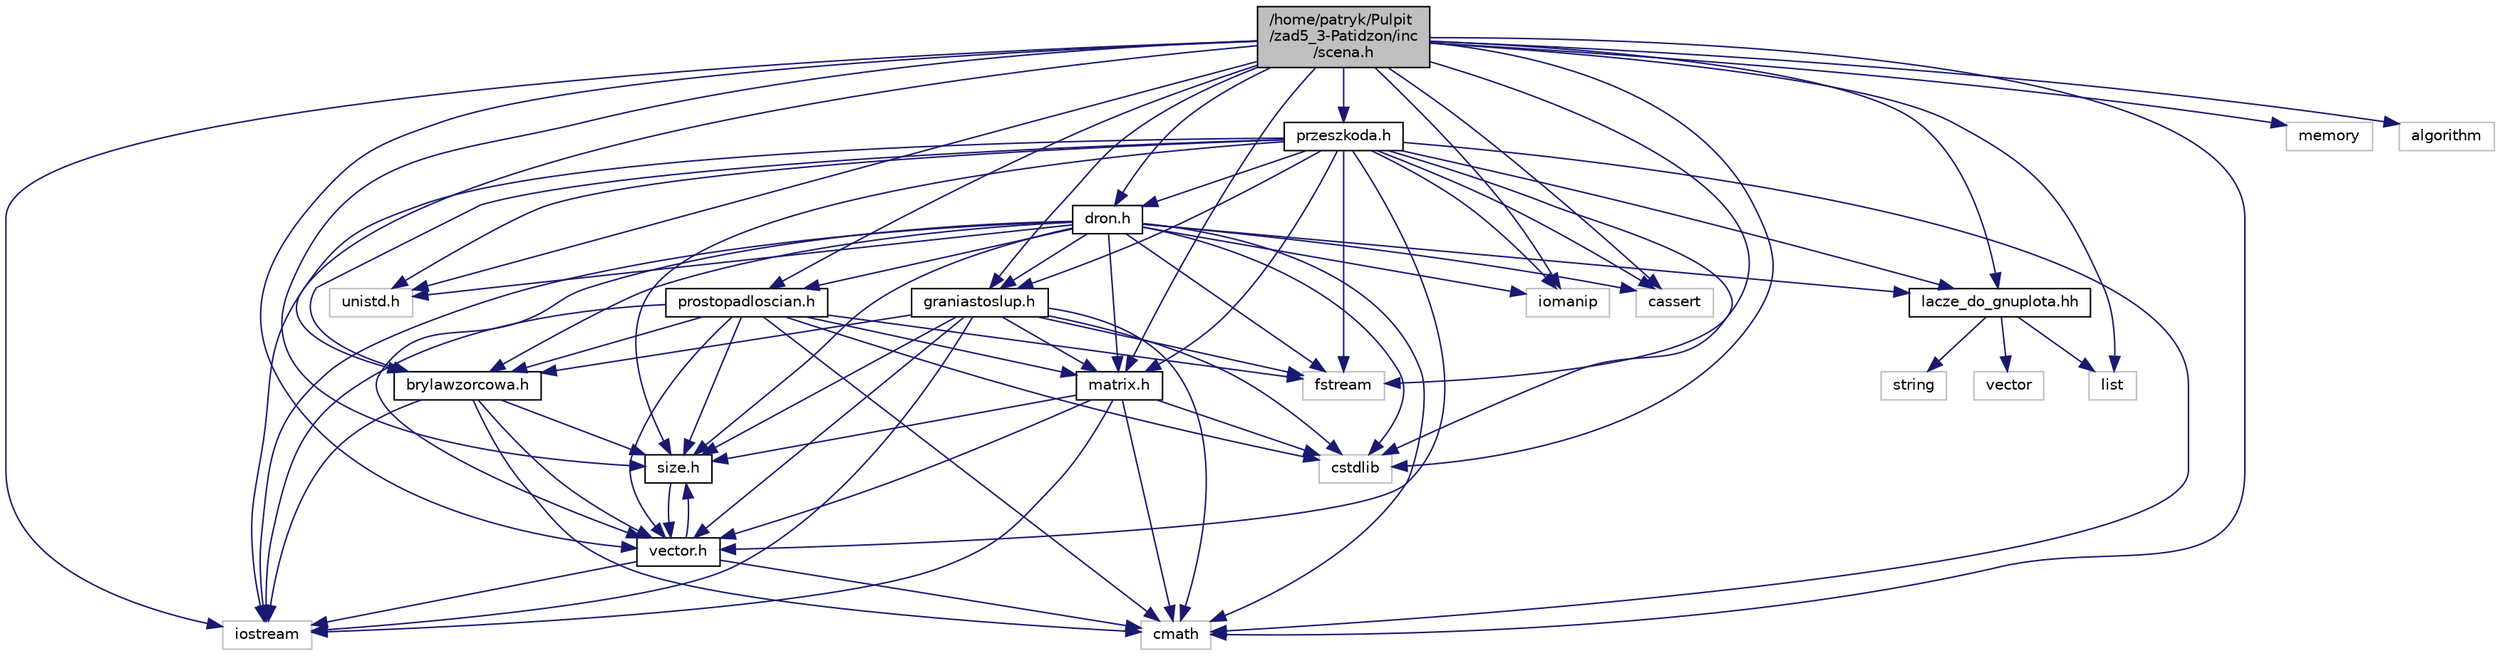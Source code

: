 digraph "/home/patryk/Pulpit/zad5_3-Patidzon/inc/scena.h"
{
 // LATEX_PDF_SIZE
  edge [fontname="Helvetica",fontsize="10",labelfontname="Helvetica",labelfontsize="10"];
  node [fontname="Helvetica",fontsize="10",shape=record];
  Node1 [label="/home/patryk/Pulpit\l/zad5_3-Patidzon/inc\l/scena.h",height=0.2,width=0.4,color="black", fillcolor="grey75", style="filled", fontcolor="black",tooltip="plik zawiera klase przeszkoda"];
  Node1 -> Node2 [color="midnightblue",fontsize="10",style="solid"];
  Node2 [label="iostream",height=0.2,width=0.4,color="grey75", fillcolor="white", style="filled",tooltip=" "];
  Node1 -> Node3 [color="midnightblue",fontsize="10",style="solid"];
  Node3 [label="fstream",height=0.2,width=0.4,color="grey75", fillcolor="white", style="filled",tooltip=" "];
  Node1 -> Node4 [color="midnightblue",fontsize="10",style="solid"];
  Node4 [label="iomanip",height=0.2,width=0.4,color="grey75", fillcolor="white", style="filled",tooltip=" "];
  Node1 -> Node5 [color="midnightblue",fontsize="10",style="solid"];
  Node5 [label="cmath",height=0.2,width=0.4,color="grey75", fillcolor="white", style="filled",tooltip=" "];
  Node1 -> Node6 [color="midnightblue",fontsize="10",style="solid"];
  Node6 [label="cassert",height=0.2,width=0.4,color="grey75", fillcolor="white", style="filled",tooltip=" "];
  Node1 -> Node7 [color="midnightblue",fontsize="10",style="solid"];
  Node7 [label="unistd.h",height=0.2,width=0.4,color="grey75", fillcolor="white", style="filled",tooltip=" "];
  Node1 -> Node8 [color="midnightblue",fontsize="10",style="solid"];
  Node8 [label="lacze_do_gnuplota.hh",height=0.2,width=0.4,color="black", fillcolor="white", style="filled",URL="$lacze__do__gnuplota_8hh.html",tooltip=" "];
  Node8 -> Node9 [color="midnightblue",fontsize="10",style="solid"];
  Node9 [label="string",height=0.2,width=0.4,color="grey75", fillcolor="white", style="filled",tooltip=" "];
  Node8 -> Node10 [color="midnightblue",fontsize="10",style="solid"];
  Node10 [label="list",height=0.2,width=0.4,color="grey75", fillcolor="white", style="filled",tooltip=" "];
  Node8 -> Node11 [color="midnightblue",fontsize="10",style="solid"];
  Node11 [label="vector",height=0.2,width=0.4,color="grey75", fillcolor="white", style="filled",tooltip=" "];
  Node1 -> Node12 [color="midnightblue",fontsize="10",style="solid"];
  Node12 [label="size.h",height=0.2,width=0.4,color="black", fillcolor="white", style="filled",URL="$size_8h.html",tooltip=" "];
  Node12 -> Node13 [color="midnightblue",fontsize="10",style="solid"];
  Node13 [label="vector.h",height=0.2,width=0.4,color="black", fillcolor="white", style="filled",URL="$vector_8h.html",tooltip="Ten plik zawiera definicje szablonu Wektor<>"];
  Node13 -> Node2 [color="midnightblue",fontsize="10",style="solid"];
  Node13 -> Node5 [color="midnightblue",fontsize="10",style="solid"];
  Node13 -> Node12 [color="midnightblue",fontsize="10",style="solid"];
  Node1 -> Node14 [color="midnightblue",fontsize="10",style="solid"];
  Node14 [label="dron.h",height=0.2,width=0.4,color="black", fillcolor="white", style="filled",URL="$dron_8h.html",tooltip="plik zawiera klase dron"];
  Node14 -> Node2 [color="midnightblue",fontsize="10",style="solid"];
  Node14 -> Node5 [color="midnightblue",fontsize="10",style="solid"];
  Node14 -> Node12 [color="midnightblue",fontsize="10",style="solid"];
  Node14 -> Node15 [color="midnightblue",fontsize="10",style="solid"];
  Node15 [label="brylawzorcowa.h",height=0.2,width=0.4,color="black", fillcolor="white", style="filled",URL="$brylawzorcowa_8h.html",tooltip="plik zawiera definicje klasy brylawzorcowa"];
  Node15 -> Node2 [color="midnightblue",fontsize="10",style="solid"];
  Node15 -> Node5 [color="midnightblue",fontsize="10",style="solid"];
  Node15 -> Node12 [color="midnightblue",fontsize="10",style="solid"];
  Node15 -> Node13 [color="midnightblue",fontsize="10",style="solid"];
  Node14 -> Node13 [color="midnightblue",fontsize="10",style="solid"];
  Node14 -> Node16 [color="midnightblue",fontsize="10",style="solid"];
  Node16 [label="prostopadloscian.h",height=0.2,width=0.4,color="black", fillcolor="white", style="filled",URL="$prostopadloscian_8h.html",tooltip="plik zawiera klase prostopadloscian"];
  Node16 -> Node2 [color="midnightblue",fontsize="10",style="solid"];
  Node16 -> Node5 [color="midnightblue",fontsize="10",style="solid"];
  Node16 -> Node17 [color="midnightblue",fontsize="10",style="solid"];
  Node17 [label="cstdlib",height=0.2,width=0.4,color="grey75", fillcolor="white", style="filled",tooltip=" "];
  Node16 -> Node12 [color="midnightblue",fontsize="10",style="solid"];
  Node16 -> Node15 [color="midnightblue",fontsize="10",style="solid"];
  Node16 -> Node13 [color="midnightblue",fontsize="10",style="solid"];
  Node16 -> Node18 [color="midnightblue",fontsize="10",style="solid"];
  Node18 [label="matrix.h",height=0.2,width=0.4,color="black", fillcolor="white", style="filled",URL="$matrix_8h.html",tooltip="plik zawiera definicje szablonu klasy Macierz<>"];
  Node18 -> Node13 [color="midnightblue",fontsize="10",style="solid"];
  Node18 -> Node2 [color="midnightblue",fontsize="10",style="solid"];
  Node18 -> Node17 [color="midnightblue",fontsize="10",style="solid"];
  Node18 -> Node5 [color="midnightblue",fontsize="10",style="solid"];
  Node18 -> Node12 [color="midnightblue",fontsize="10",style="solid"];
  Node16 -> Node3 [color="midnightblue",fontsize="10",style="solid"];
  Node14 -> Node19 [color="midnightblue",fontsize="10",style="solid"];
  Node19 [label="graniastoslup.h",height=0.2,width=0.4,color="black", fillcolor="white", style="filled",URL="$graniastoslup_8h.html",tooltip="plik zawiera klase graniastoslup"];
  Node19 -> Node2 [color="midnightblue",fontsize="10",style="solid"];
  Node19 -> Node5 [color="midnightblue",fontsize="10",style="solid"];
  Node19 -> Node17 [color="midnightblue",fontsize="10",style="solid"];
  Node19 -> Node12 [color="midnightblue",fontsize="10",style="solid"];
  Node19 -> Node15 [color="midnightblue",fontsize="10",style="solid"];
  Node19 -> Node13 [color="midnightblue",fontsize="10",style="solid"];
  Node19 -> Node18 [color="midnightblue",fontsize="10",style="solid"];
  Node19 -> Node3 [color="midnightblue",fontsize="10",style="solid"];
  Node14 -> Node17 [color="midnightblue",fontsize="10",style="solid"];
  Node14 -> Node18 [color="midnightblue",fontsize="10",style="solid"];
  Node14 -> Node3 [color="midnightblue",fontsize="10",style="solid"];
  Node14 -> Node6 [color="midnightblue",fontsize="10",style="solid"];
  Node14 -> Node7 [color="midnightblue",fontsize="10",style="solid"];
  Node14 -> Node4 [color="midnightblue",fontsize="10",style="solid"];
  Node14 -> Node8 [color="midnightblue",fontsize="10",style="solid"];
  Node1 -> Node15 [color="midnightblue",fontsize="10",style="solid"];
  Node1 -> Node13 [color="midnightblue",fontsize="10",style="solid"];
  Node1 -> Node16 [color="midnightblue",fontsize="10",style="solid"];
  Node1 -> Node19 [color="midnightblue",fontsize="10",style="solid"];
  Node1 -> Node18 [color="midnightblue",fontsize="10",style="solid"];
  Node1 -> Node17 [color="midnightblue",fontsize="10",style="solid"];
  Node1 -> Node20 [color="midnightblue",fontsize="10",style="solid"];
  Node20 [label="przeszkoda.h",height=0.2,width=0.4,color="black", fillcolor="white", style="filled",URL="$przeszkoda_8h.html",tooltip=" "];
  Node20 -> Node2 [color="midnightblue",fontsize="10",style="solid"];
  Node20 -> Node3 [color="midnightblue",fontsize="10",style="solid"];
  Node20 -> Node4 [color="midnightblue",fontsize="10",style="solid"];
  Node20 -> Node5 [color="midnightblue",fontsize="10",style="solid"];
  Node20 -> Node6 [color="midnightblue",fontsize="10",style="solid"];
  Node20 -> Node7 [color="midnightblue",fontsize="10",style="solid"];
  Node20 -> Node8 [color="midnightblue",fontsize="10",style="solid"];
  Node20 -> Node12 [color="midnightblue",fontsize="10",style="solid"];
  Node20 -> Node14 [color="midnightblue",fontsize="10",style="solid"];
  Node20 -> Node15 [color="midnightblue",fontsize="10",style="solid"];
  Node20 -> Node13 [color="midnightblue",fontsize="10",style="solid"];
  Node20 -> Node19 [color="midnightblue",fontsize="10",style="solid"];
  Node20 -> Node18 [color="midnightblue",fontsize="10",style="solid"];
  Node20 -> Node17 [color="midnightblue",fontsize="10",style="solid"];
  Node1 -> Node10 [color="midnightblue",fontsize="10",style="solid"];
  Node1 -> Node21 [color="midnightblue",fontsize="10",style="solid"];
  Node21 [label="memory",height=0.2,width=0.4,color="grey75", fillcolor="white", style="filled",tooltip=" "];
  Node1 -> Node22 [color="midnightblue",fontsize="10",style="solid"];
  Node22 [label="algorithm",height=0.2,width=0.4,color="grey75", fillcolor="white", style="filled",tooltip=" "];
}
